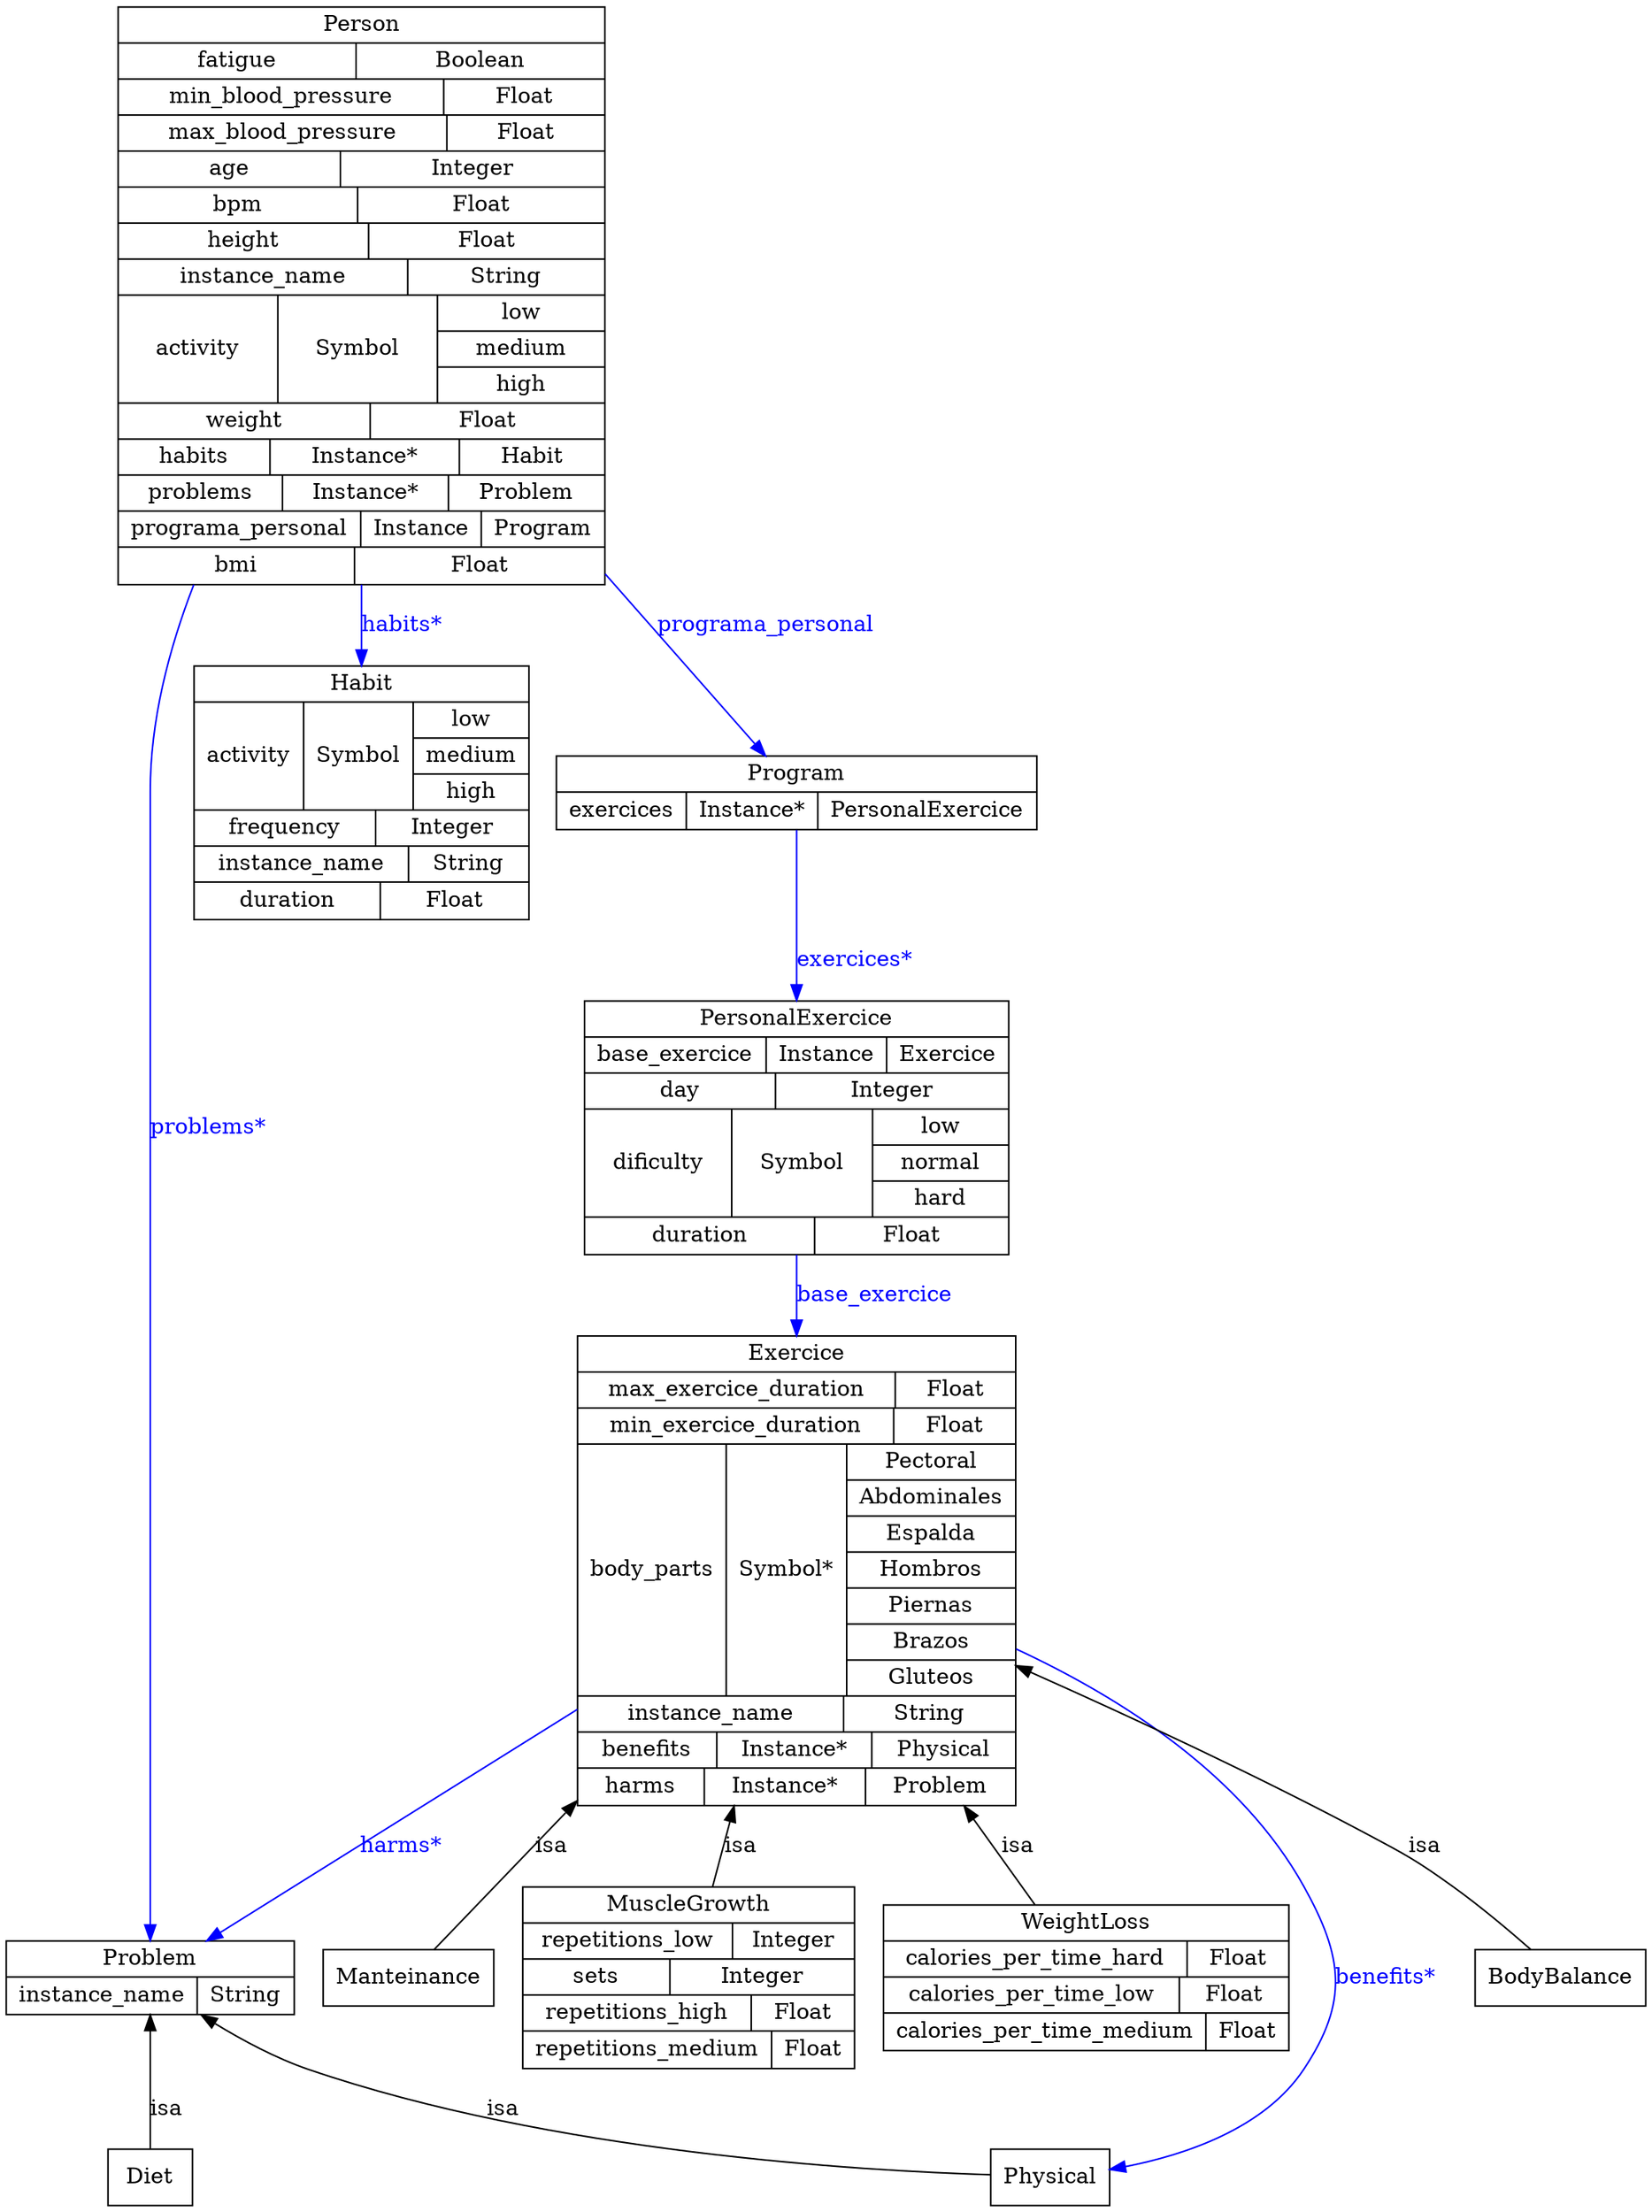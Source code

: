digraph ontologia {
	graph [bb="0,0,982.5,1400"];
	node [label="\N"];
	Manteinance	[color="0.0,0.0,0.0",
		fontcolor="0.0,0.0,0.0",
		height=0.5,
		label=Manteinance,
		pos="331,145",
		shape=box,
		width=1.1944];
	Exercice	[color="0.0,0.0,0.0",
		fontcolor="0.0,0.0,0.0",
		height=4.1667,
		label="{Exercice|{max_exercice_duration|Float}|{min_exercice_duration|Float}|{body_parts|Symbol*|{Pectoral|Abdominales|Espalda|Hombros|\
Piernas|Brazos|Gluteos}}|{instance_name|String}|{benefits|Instance*|{Physical}}|{harms|Instance*|{Problem}}}",
		pos="477,404",
		rects="361.5,530.5,592.5,553.5 361.5,507.5,525.5,530.5 525.5,507.5,592.5,530.5 361.5,484.5,524.5,507.5 524.5,484.5,592.5,507.5 361.5,323.5,\
438.5,484.5 438.5,323.5,503.5,484.5 503.5,461.5,592.5,484.5 503.5,438.5,592.5,461.5 503.5,415.5,592.5,438.5 503.5,392.5,592.5,415.5 \
503.5,369.5,592.5,392.5 503.5,346.5,592.5,369.5 503.5,323.5,592.5,346.5 361.5,300.5,500.5,323.5 500.5,300.5,592.5,323.5 361.5,277.5,\
433.5,300.5 433.5,277.5,515.5,300.5 515.5,277.5,592.5,300.5 361.5,254.5,427.5,277.5 427.5,254.5,511.5,277.5 511.5,254.5,592.5,277.5",
		shape=record,
		width=3.2083];
	Exercice -> Manteinance	[color="0.0,0.0,0.0",
		dir=back,
		fontcolor="0.0,0.0,0.0",
		label=isa,
		lp="387,228.5",
		pos="s,392.49,254.25 387.37,245.23 368.39,211.82 351,181.2 340.69,163.06"];
	MuscleGrowth	[color="0.0,0.0,0.0",
		fontcolor="0.0,0.0,0.0",
		height=1.6111,
		label="{MuscleGrowth|{repetitions_low|Integer}|{sets|Integer}|{repetitions_high|Float}|{repetitions_medium|Float}}",
		pos="477,145",
		rects="392,179.5,562,202.5 392,156.5,500,179.5 500,156.5,562,179.5 392,133.5,468,156.5 468,133.5,562,156.5 392,110.5,506,133.5 506,110.5,\
562,133.5 392,87.5,517,110.5 517,87.5,562,110.5",
		shape=record,
		width=2.3611];
	Exercice -> MuscleGrowth	[color="0.0,0.0,0.0",
		dir=back,
		fontcolor="0.0,0.0,0.0",
		label=isa,
		lp="485,228.5",
		pos="s,477,254.25 477,244.01 477,229.35 477,215.24 477,202.53"];
	WeightLoss	[color="0.0,0.0,0.0",
		fontcolor="0.0,0.0,0.0",
		height=1.2917,
		label="{WeightLoss|{calories_per_time_hard|Float}|{calories_per_time_low|Float}|{calories_per_time_medium|Float}}",
		pos="685,145",
		rects="580,168,790,191 580,145,734,168 734,145,790,168 580,122,732,145 732,122,790,145 580,99,745,122 745,99,790,122",
		shape=record,
		width=2.9167];
	Exercice -> WeightLoss	[color="0.0,0.0,0.0",
		dir=back,
		fontcolor="0.0,0.0,0.0",
		label=isa,
		lp="632,228.5",
		pos="s,592.56,260.22 598.95,252.32 616.96,230.07 634.23,208.73 648.51,191.09"];
	Problem	[color="0.0,0.0,0.0",
		fontcolor="0.0,0.0,0.0",
		height=0.65278,
		label="{Problem|{instance_name|String}}",
		pos="196,145",
		rects="122.5,145,269.5,168 122.5,122,219.5,145 219.5,122,269.5,145",
		shape=record,
		width=2.0417];
	Exercice -> Problem	[color="0.6666667,1.0,1.0",
		fontcolor="0.6666667,1.0,1.0",
		label="harms*",
		lp="307,228.5",
		pos="e,220.12,168.06 361.49,297.36 312.86,252.88 260.11,204.63 227.55,174.85",
		style=filled];
	Physical	[color="0.0,0.0,0.0",
		fontcolor="0.0,0.0,0.0",
		height=0.5,
		label=Physical,
		pos="671,18",
		shape=box,
		width=0.875];
	Exercice -> Physical	[color="0.6666667,1.0,1.0",
		fontcolor="0.6666667,1.0,1.0",
		label="benefits*",
		lp="842.5,145",
		pos="e,702.75,25.958 592.64,364.61 666.05,333.53 755.18,281.79 799,203 824.06,157.94 825.56,131.19 799,87 780.36,55.998 742.3,38.371 \
712.5,28.875",
		style=filled];
	BodyBalance	[color="0.0,0.0,0.0",
		fontcolor="0.0,0.0,0.0",
		height=0.5,
		label=BodyBalance,
		pos="938,145",
		shape=box,
		width=1.2361];
	Exercice -> BodyBalance	[color="0.0,0.0,0.0",
		dir=back,
		fontcolor="0.0,0.0,0.0",
		label=isa,
		lp="868,228.5",
		pos="s,592.73,359.2 602.31,355.25 674.33,325.42 765.09,283.67 840,236 872.74,215.17 904.71,182.92 922.83,163.21"];
	Person	[color="0.0,0.0,0.0",
		fontcolor="0.0,0.0,0.0",
		height=5.125,
		label="{Person|{fatigue|Boolean}|{min_blood_pressure|Float}|{max_blood_pressure|Float}|{age|Integer}|{bpm|Float}|{height|Float}|{instance_\
name|String}|{activity|Symbol|{low|medium|high}}|{weight|Float}|{habits|Instance*|{Habit}}|{problems|Instance*|{Problem}}|{programa_\
personal|Instance|{Program}}|{bmi|Float}}",
		pos="206,1215.5",
		rects="82,1376.5,330,1399.5 82,1353.5,202,1376.5 202,1353.5,330,1376.5 82,1330.5,247,1353.5 247,1330.5,330,1353.5 82,1307.5,247,1330.5 \
247,1307.5,330,1330.5 82,1284.5,196,1307.5 196,1284.5,330,1307.5 82,1261.5,204,1284.5 204,1261.5,330,1284.5 82,1238.5,208,1261.5 \
208,1238.5,330,1261.5 82,1215.5,229,1238.5 229,1215.5,330,1238.5 82,1146.5,162,1215.5 162,1146.5,244,1215.5 244,1192.5,330,1215.5 \
244,1169.5,330,1192.5 244,1146.5,330,1169.5 82,1123.5,210,1146.5 210,1123.5,330,1146.5 82,1100.5,159,1123.5 159,1100.5,255,1123.5 \
255,1100.5,330,1123.5 82,1077.5,165,1100.5 165,1077.5,249,1100.5 249,1077.5,330,1100.5 82,1054.5,203,1077.5 203,1054.5,265,1077.5 \
265,1054.5,330,1077.5 82,1031.5,202,1054.5 202,1031.5,330,1054.5",
		shape=record,
		width=3.4444];
	Habit	[color="0.0,0.0,0.0",
		fontcolor="0.0,0.0,0.0",
		height=2.25,
		label="{Habit|{activity|Symbol|{low|medium|high}}|{frequency|Integer}|{instance_name|String}|{duration|Float}}",
		pos="89,899",
		rects="0,956.5,178,979.5 0,887.5,57,956.5 57,887.5,116,956.5 116,933.5,178,956.5 116,910.5,178,933.5 116,887.5,178,910.5 0,864.5,97,887.5 \
97,864.5,178,887.5 0,841.5,112,864.5 112,841.5,178,864.5 0,818.5,97,841.5 97,818.5,178,841.5",
		shape=record,
		width=2.4722];
	Person -> Habit	[color="0.6666667,1.0,1.0",
		fontcolor="0.6666667,1.0,1.0",
		label="habits*",
		lp="151,1005.5",
		pos="e,118.65,979.69 137.77,1031.1 132.41,1016.7 127.15,1002.6 122.2,989.24",
		style=filled];
	Person -> Problem	[color="0.6666667,1.0,1.0",
		fontcolor="0.6666667,1.0,1.0",
		label="problems*",
		lp="235,686",
		pos="e,197.45,168.33 206,1031.2 206,988.13 206,942.45 206,900 206,900 206,900 206,403 206,322.26 201.01,227.36 198.08,178.58",
		style=filled];
	Program	[color="0.0,0.0,0.0",
		fontcolor="0.0,0.0,0.0",
		height=0.65278,
		label="{Program|{exercices|Instance*|{PersonalExercice}}}",
		pos="373,899",
		rects="251,899,495,922 251,876,317,899 317,876,385,899 385,876,495,899",
		shape=record,
		width=3.3889];
	Person -> Program	[color="0.6666667,1.0,1.0",
		fontcolor="0.6666667,1.0,1.0",
		label=programa_personal,
		lp="371.5,1005.5",
		pos="e,361.11,922.38 303.39,1031.1 323.86,992.55 343.18,956.16 356.25,931.54",
		style=filled];
	Problem -> Physical	[color="0.0,0.0,0.0",
		dir=back,
		fontcolor="0.0,0.0,0.0",
		label=isa,
		lp="391,61.5",
		pos="s,221.96,121.83 230.02,115.72 244.34,105.17 261.68,94.055 279,87 405.66,35.414 570.89,22.947 639.26,19.946"];
	Diet	[color="0.0,0.0,0.0",
		fontcolor="0.0,0.0,0.0",
		height=0.5,
		label=Diet,
		pos="196,18",
		shape=box,
		width=0.75];
	Problem -> Diet	[color="0.0,0.0,0.0",
		dir=back,
		fontcolor="0.0,0.0,0.0",
		label=isa,
		lp="204,61.5",
		pos="s,196,121.94 196,111.79 196,87.609 196,55.44 196,36.028"];
	PersonalExercice	[color="0.0,0.0,0.0",
		fontcolor="0.0,0.0,0.0",
		height=2.25,
		label="{PersonalExercice|{base_exercice|Instance|{Exercice}}|{day|Integer}|{dificulty|Symbol|{low|normal|hard}}|{duration|Float}}",
		pos="434,686",
		rects="325.5,743.5,542.5,766.5 325.5,720.5,417.5,743.5 417.5,720.5,479.5,743.5 479.5,720.5,542.5,743.5 325.5,697.5,424.5,720.5 424.5,697.5,\
542.5,720.5 325.5,628.5,400.5,697.5 400.5,628.5,473.5,697.5 473.5,674.5,542.5,697.5 473.5,651.5,542.5,674.5 473.5,628.5,542.5,651.5 \
325.5,605.5,442.5,628.5 442.5,605.5,542.5,628.5",
		shape=record,
		width=3.0139];
	Program -> PersonalExercice	[color="0.6666667,1.0,1.0",
		fontcolor="0.6666667,1.0,1.0",
		label="exercices*",
		lp="434.5,792.5",
		pos="e,410.92,766.82 379.41,875.82 386.26,852.12 397.57,813.02 408.12,776.53",
		style=filled];
	PersonalExercice -> Exercice	[color="0.6666667,1.0,1.0",
		fontcolor="0.6666667,1.0,1.0",
		label=base_exercice,
		lp="489,579.5",
		pos="e,454.19,553.55 446.26,605.14 448.29,591.94 450.45,577.86 452.66,563.52",
		style=filled];
}
